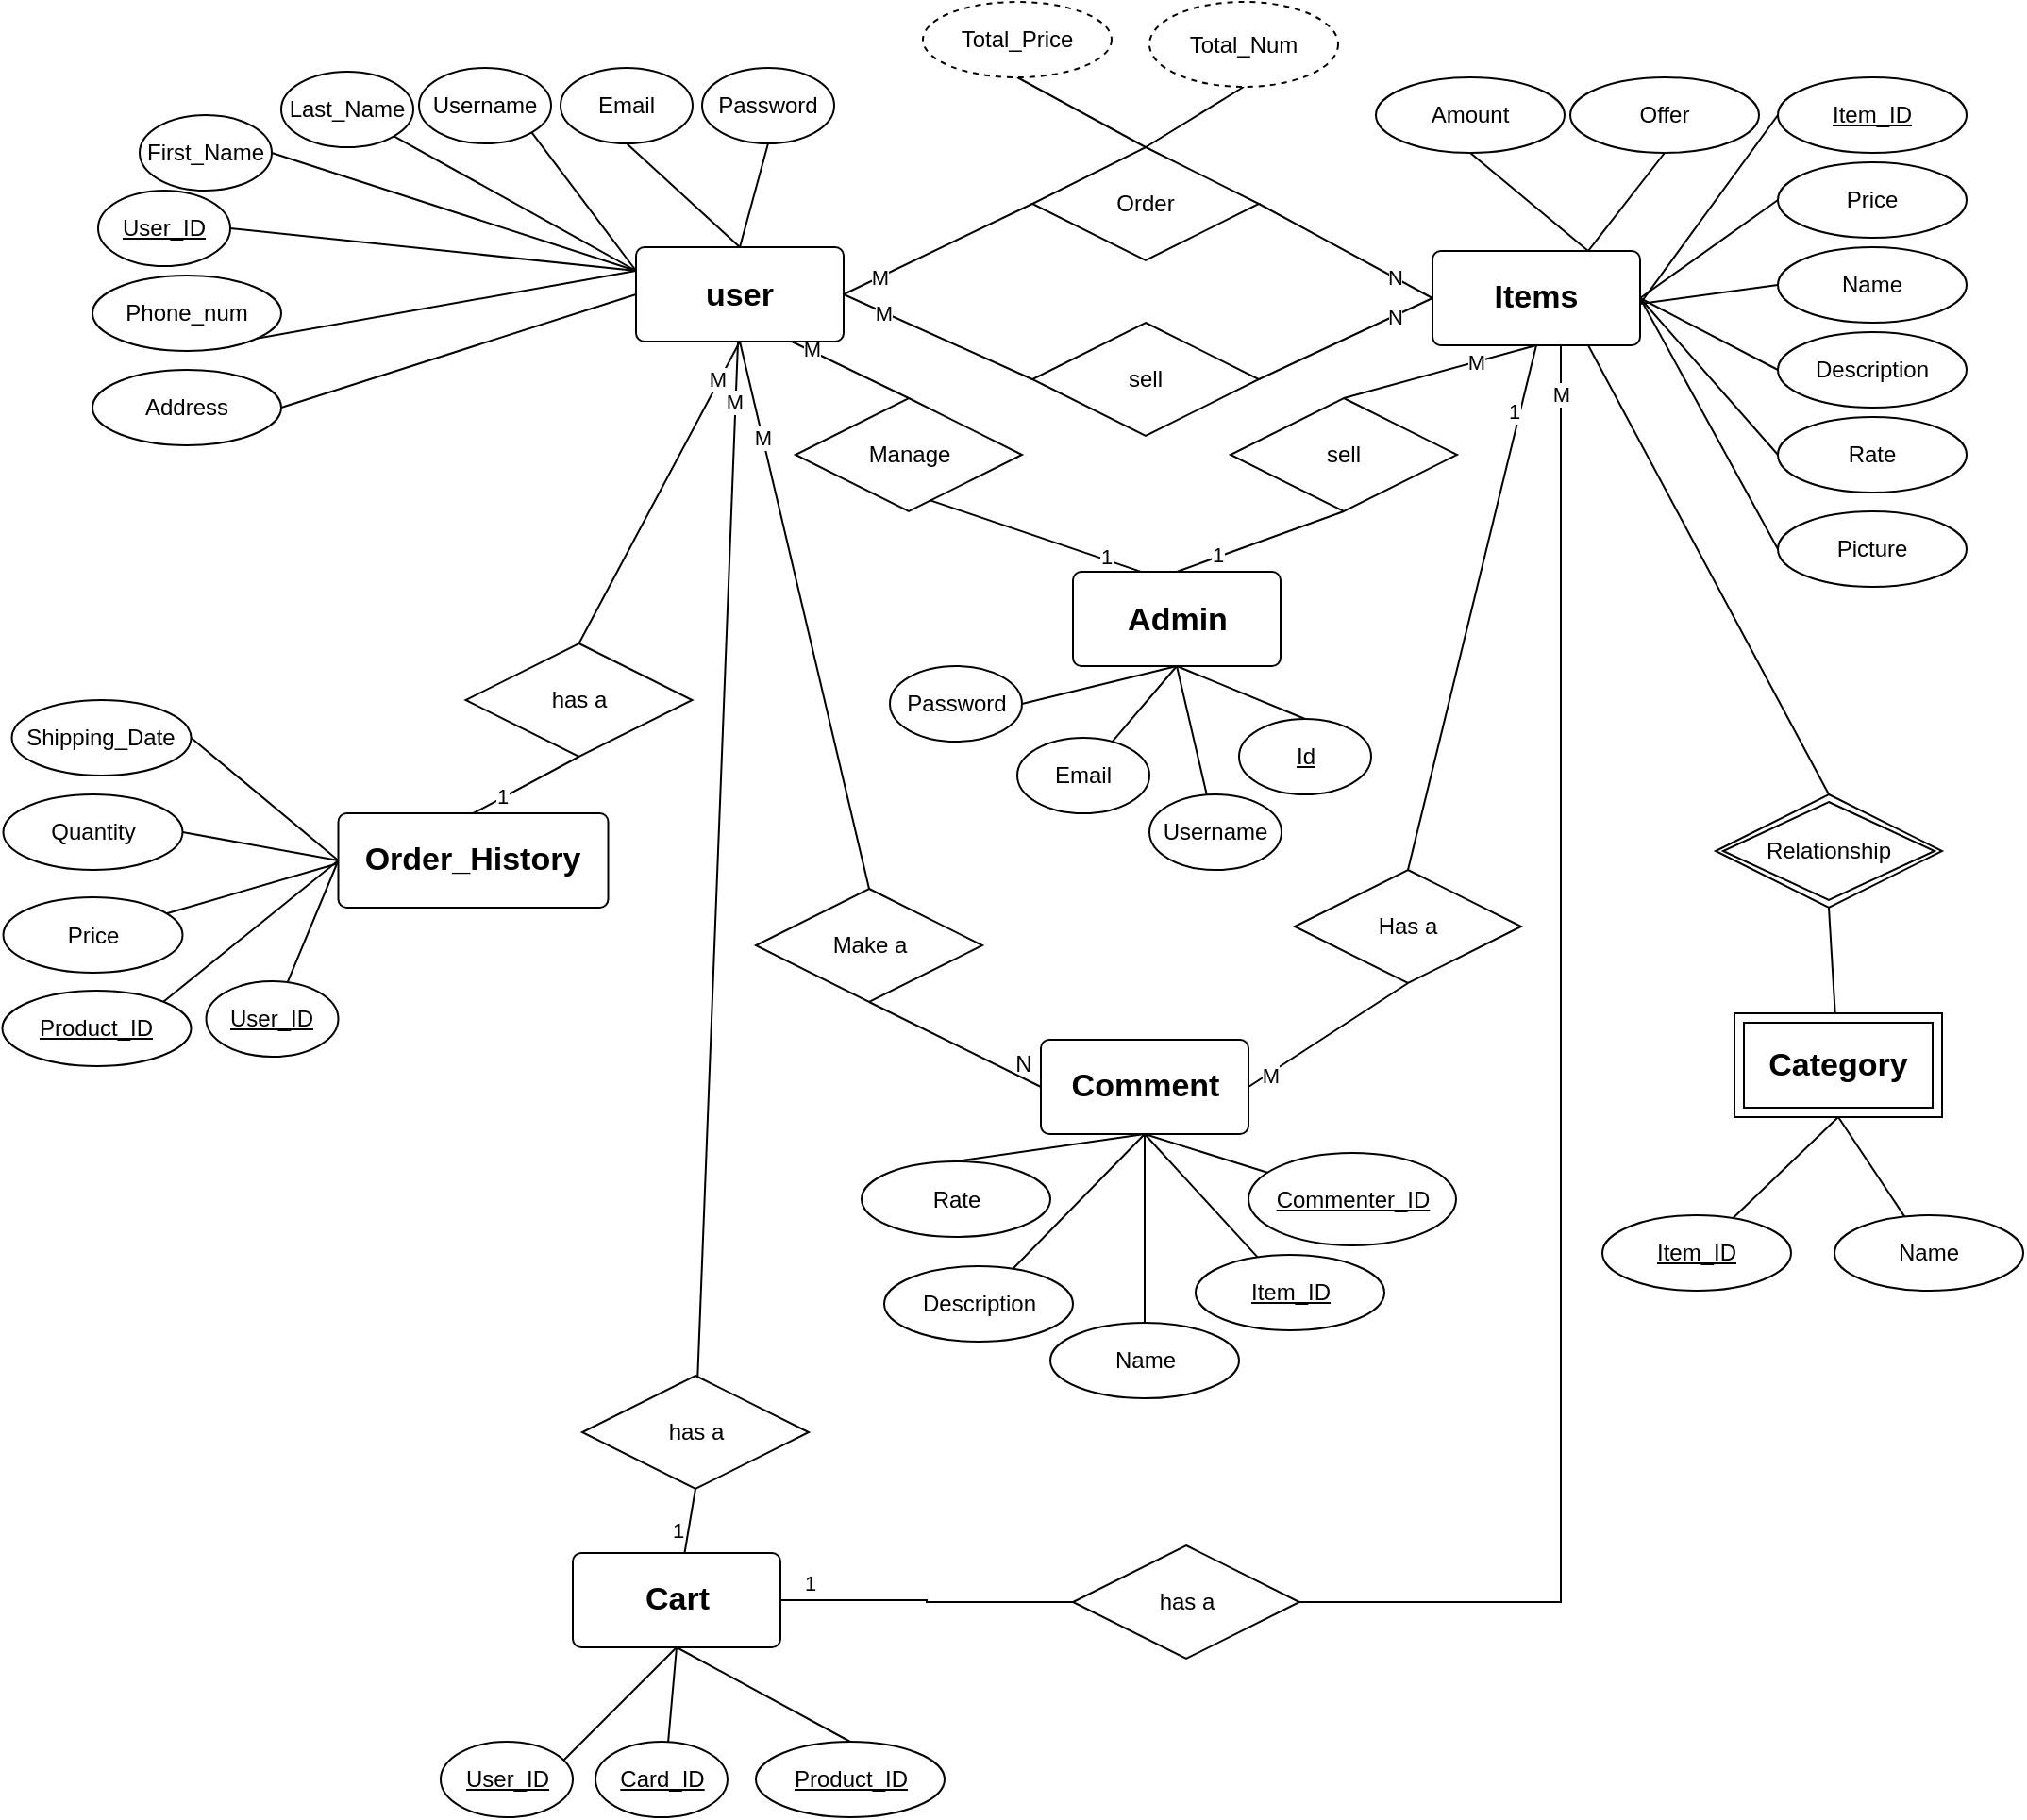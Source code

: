 <mxfile version="24.2.2" type="github">
  <diagram id="R2lEEEUBdFMjLlhIrx00" name="Page-1">
    <mxGraphModel dx="928" dy="468" grid="1" gridSize="10" guides="1" tooltips="1" connect="1" arrows="1" fold="1" page="1" pageScale="1" pageWidth="1100" pageHeight="1700" math="0" shadow="0" extFonts="Permanent Marker^https://fonts.googleapis.com/css?family=Permanent+Marker">
      <root>
        <mxCell id="0" />
        <mxCell id="1" parent="0" />
        <mxCell id="x8ZEyGMmbt7tFjFz_5fG-46" value="Rate" style="ellipse;whiteSpace=wrap;html=1;align=center;" parent="1" vertex="1">
          <mxGeometry x="955" y="250" width="100" height="40" as="geometry" />
        </mxCell>
        <mxCell id="gXt64RuRlVnK6JQTjlX0-2" style="rounded=0;orthogonalLoop=1;jettySize=auto;html=1;exitX=0;exitY=0.5;exitDx=0;exitDy=0;entryX=1;entryY=0.5;entryDx=0;entryDy=0;endArrow=none;endFill=0;" edge="1" parent="1" source="x8ZEyGMmbt7tFjFz_5fG-1" target="gXt64RuRlVnK6JQTjlX0-1">
          <mxGeometry relative="1" as="geometry" />
        </mxCell>
        <mxCell id="gXt64RuRlVnK6JQTjlX0-3" style="rounded=0;orthogonalLoop=1;jettySize=auto;html=1;endArrow=none;endFill=0;" edge="1" parent="1" source="x8ZEyGMmbt7tFjFz_5fG-1" target="haqXAU8X_8pByM_LPozM-32">
          <mxGeometry relative="1" as="geometry" />
        </mxCell>
        <mxCell id="gXt64RuRlVnK6JQTjlX0-36" value="M" style="edgeLabel;html=1;align=center;verticalAlign=middle;resizable=0;points=[];" vertex="1" connectable="0" parent="gXt64RuRlVnK6JQTjlX0-3">
          <mxGeometry x="-0.894" relative="1" as="geometry">
            <mxPoint x="-1" y="3" as="offset" />
          </mxGeometry>
        </mxCell>
        <mxCell id="gXt64RuRlVnK6JQTjlX0-25" style="rounded=0;orthogonalLoop=1;jettySize=auto;html=1;exitX=0.5;exitY=1;exitDx=0;exitDy=0;entryX=0.5;entryY=0;entryDx=0;entryDy=0;endArrow=none;endFill=0;" edge="1" parent="1" source="x8ZEyGMmbt7tFjFz_5fG-1" target="gXt64RuRlVnK6JQTjlX0-24">
          <mxGeometry relative="1" as="geometry" />
        </mxCell>
        <mxCell id="gXt64RuRlVnK6JQTjlX0-33" value="M" style="edgeLabel;html=1;align=center;verticalAlign=middle;resizable=0;points=[];" vertex="1" connectable="0" parent="gXt64RuRlVnK6JQTjlX0-25">
          <mxGeometry x="-0.646" relative="1" as="geometry">
            <mxPoint as="offset" />
          </mxGeometry>
        </mxCell>
        <mxCell id="gXt64RuRlVnK6JQTjlX0-66" style="rounded=0;orthogonalLoop=1;jettySize=auto;html=1;exitX=0.5;exitY=1;exitDx=0;exitDy=0;entryX=0.5;entryY=0;entryDx=0;entryDy=0;endArrow=none;endFill=0;" edge="1" parent="1" source="x8ZEyGMmbt7tFjFz_5fG-1" target="gXt64RuRlVnK6JQTjlX0-65">
          <mxGeometry relative="1" as="geometry" />
        </mxCell>
        <mxCell id="gXt64RuRlVnK6JQTjlX0-68" value="M" style="edgeLabel;html=1;align=center;verticalAlign=middle;resizable=0;points=[];" vertex="1" connectable="0" parent="gXt64RuRlVnK6JQTjlX0-66">
          <mxGeometry x="-0.636" y="-1" relative="1" as="geometry">
            <mxPoint x="4" y="-9" as="offset" />
          </mxGeometry>
        </mxCell>
        <mxCell id="gXt64RuRlVnK6JQTjlX0-78" style="rounded=0;orthogonalLoop=1;jettySize=auto;html=1;exitX=0.75;exitY=1;exitDx=0;exitDy=0;entryX=0.5;entryY=0;entryDx=0;entryDy=0;endArrow=none;endFill=0;" edge="1" parent="1" source="x8ZEyGMmbt7tFjFz_5fG-1" target="gXt64RuRlVnK6JQTjlX0-77">
          <mxGeometry relative="1" as="geometry" />
        </mxCell>
        <mxCell id="gXt64RuRlVnK6JQTjlX0-90" value="M" style="edgeLabel;html=1;align=center;verticalAlign=middle;resizable=0;points=[];" vertex="1" connectable="0" parent="gXt64RuRlVnK6JQTjlX0-78">
          <mxGeometry x="-0.699" y="1" relative="1" as="geometry">
            <mxPoint as="offset" />
          </mxGeometry>
        </mxCell>
        <mxCell id="x8ZEyGMmbt7tFjFz_5fG-1" value="&lt;div style=&quot;font-size: 18px;&quot;&gt;&lt;font size=&quot;1&quot;&gt;&lt;b&gt;&lt;font style=&quot;font-size: 17px;&quot;&gt;user&lt;/font&gt;&lt;/b&gt;&lt;/font&gt;&lt;/div&gt;" style="rounded=1;arcSize=9;whiteSpace=wrap;html=1;align=center;" parent="1" vertex="1">
          <mxGeometry x="350" y="160" width="110" height="50" as="geometry" />
        </mxCell>
        <mxCell id="x8ZEyGMmbt7tFjFz_5fG-2" value="&lt;div&gt;First_Name&lt;/div&gt;" style="ellipse;whiteSpace=wrap;html=1;align=center;" parent="1" vertex="1">
          <mxGeometry x="87" y="90" width="70" height="40" as="geometry" />
        </mxCell>
        <mxCell id="x8ZEyGMmbt7tFjFz_5fG-13" style="edgeStyle=none;curved=1;rounded=0;orthogonalLoop=1;jettySize=auto;html=1;exitX=1;exitY=0.5;exitDx=0;exitDy=0;entryX=0;entryY=0.25;entryDx=0;entryDy=0;fontSize=12;startSize=8;endSize=8;endArrow=none;endFill=0;" parent="1" source="x8ZEyGMmbt7tFjFz_5fG-3" target="x8ZEyGMmbt7tFjFz_5fG-1" edge="1">
          <mxGeometry relative="1" as="geometry" />
        </mxCell>
        <mxCell id="x8ZEyGMmbt7tFjFz_5fG-3" value="&lt;div&gt;&lt;u&gt;User_ID&lt;/u&gt;&lt;/div&gt;" style="ellipse;whiteSpace=wrap;html=1;align=center;" parent="1" vertex="1">
          <mxGeometry x="65" y="130" width="70" height="40" as="geometry" />
        </mxCell>
        <mxCell id="x8ZEyGMmbt7tFjFz_5fG-16" style="edgeStyle=none;curved=1;rounded=0;orthogonalLoop=1;jettySize=auto;html=1;exitX=0.5;exitY=1;exitDx=0;exitDy=0;entryX=0;entryY=0.25;entryDx=0;entryDy=0;fontSize=12;startSize=8;endSize=8;endArrow=none;endFill=0;" parent="1" source="x8ZEyGMmbt7tFjFz_5fG-4" target="x8ZEyGMmbt7tFjFz_5fG-1" edge="1">
          <mxGeometry relative="1" as="geometry" />
        </mxCell>
        <mxCell id="x8ZEyGMmbt7tFjFz_5fG-4" value="&lt;div&gt;Phone_num&lt;/div&gt;" style="ellipse;whiteSpace=wrap;html=1;align=center;" parent="1" vertex="1">
          <mxGeometry x="62" y="175" width="100" height="40" as="geometry" />
        </mxCell>
        <mxCell id="x8ZEyGMmbt7tFjFz_5fG-11" style="edgeStyle=none;curved=1;rounded=0;orthogonalLoop=1;jettySize=auto;html=1;exitX=1;exitY=1;exitDx=0;exitDy=0;entryX=0;entryY=0.25;entryDx=0;entryDy=0;fontSize=12;startSize=8;endSize=8;endArrow=none;endFill=0;" parent="1" source="x8ZEyGMmbt7tFjFz_5fG-5" target="x8ZEyGMmbt7tFjFz_5fG-1" edge="1">
          <mxGeometry relative="1" as="geometry" />
        </mxCell>
        <mxCell id="x8ZEyGMmbt7tFjFz_5fG-5" value="&lt;div&gt;Last_Name&lt;/div&gt;" style="ellipse;whiteSpace=wrap;html=1;align=center;" parent="1" vertex="1">
          <mxGeometry x="162" y="67" width="70" height="40" as="geometry" />
        </mxCell>
        <mxCell id="x8ZEyGMmbt7tFjFz_5fG-12" style="edgeStyle=none;curved=1;rounded=0;orthogonalLoop=1;jettySize=auto;html=1;exitX=1;exitY=1;exitDx=0;exitDy=0;entryX=0;entryY=0.25;entryDx=0;entryDy=0;fontSize=12;startSize=8;endSize=8;endArrow=none;endFill=0;" parent="1" source="x8ZEyGMmbt7tFjFz_5fG-6" target="x8ZEyGMmbt7tFjFz_5fG-1" edge="1">
          <mxGeometry relative="1" as="geometry" />
        </mxCell>
        <mxCell id="x8ZEyGMmbt7tFjFz_5fG-6" value="&lt;div&gt;Username&lt;/div&gt;" style="ellipse;whiteSpace=wrap;html=1;align=center;" parent="1" vertex="1">
          <mxGeometry x="235" y="65" width="70" height="40" as="geometry" />
        </mxCell>
        <mxCell id="x8ZEyGMmbt7tFjFz_5fG-15" style="edgeStyle=none;curved=1;rounded=0;orthogonalLoop=1;jettySize=auto;html=1;exitX=0.5;exitY=1;exitDx=0;exitDy=0;entryX=0.5;entryY=0;entryDx=0;entryDy=0;fontSize=12;startSize=8;endSize=8;endArrow=none;endFill=0;" parent="1" source="x8ZEyGMmbt7tFjFz_5fG-7" target="x8ZEyGMmbt7tFjFz_5fG-1" edge="1">
          <mxGeometry relative="1" as="geometry" />
        </mxCell>
        <mxCell id="x8ZEyGMmbt7tFjFz_5fG-7" value="Password" style="ellipse;whiteSpace=wrap;html=1;align=center;" parent="1" vertex="1">
          <mxGeometry x="385" y="65" width="70" height="40" as="geometry" />
        </mxCell>
        <mxCell id="x8ZEyGMmbt7tFjFz_5fG-14" style="edgeStyle=none;curved=1;rounded=0;orthogonalLoop=1;jettySize=auto;html=1;exitX=0.5;exitY=1;exitDx=0;exitDy=0;entryX=0.5;entryY=0;entryDx=0;entryDy=0;fontSize=12;startSize=8;endSize=8;endArrow=none;endFill=0;" parent="1" source="x8ZEyGMmbt7tFjFz_5fG-8" target="x8ZEyGMmbt7tFjFz_5fG-1" edge="1">
          <mxGeometry relative="1" as="geometry" />
        </mxCell>
        <mxCell id="x8ZEyGMmbt7tFjFz_5fG-8" value="&lt;div&gt;Email&lt;/div&gt;" style="ellipse;whiteSpace=wrap;html=1;align=center;" parent="1" vertex="1">
          <mxGeometry x="310" y="65" width="70" height="40" as="geometry" />
        </mxCell>
        <mxCell id="x8ZEyGMmbt7tFjFz_5fG-10" style="edgeStyle=none;curved=1;rounded=0;orthogonalLoop=1;jettySize=auto;html=1;exitX=1;exitY=0.5;exitDx=0;exitDy=0;entryX=0;entryY=0.25;entryDx=0;entryDy=0;fontSize=12;startSize=8;endSize=8;endArrow=none;endFill=0;" parent="1" source="x8ZEyGMmbt7tFjFz_5fG-2" target="x8ZEyGMmbt7tFjFz_5fG-1" edge="1">
          <mxGeometry relative="1" as="geometry" />
        </mxCell>
        <mxCell id="gXt64RuRlVnK6JQTjlX0-27" style="rounded=0;orthogonalLoop=1;jettySize=auto;html=1;exitX=0.5;exitY=1;exitDx=0;exitDy=0;entryX=0.5;entryY=0;entryDx=0;entryDy=0;endArrow=none;endFill=0;" edge="1" parent="1" source="x8ZEyGMmbt7tFjFz_5fG-19" target="gXt64RuRlVnK6JQTjlX0-23">
          <mxGeometry relative="1" as="geometry" />
        </mxCell>
        <mxCell id="gXt64RuRlVnK6JQTjlX0-32" value="1" style="edgeLabel;html=1;align=center;verticalAlign=middle;resizable=0;points=[];" vertex="1" connectable="0" parent="gXt64RuRlVnK6JQTjlX0-27">
          <mxGeometry x="-0.791" y="1" relative="1" as="geometry">
            <mxPoint x="-6" y="5" as="offset" />
          </mxGeometry>
        </mxCell>
        <mxCell id="gXt64RuRlVnK6JQTjlX0-55" style="edgeStyle=orthogonalEdgeStyle;rounded=0;orthogonalLoop=1;jettySize=auto;html=1;exitX=0.5;exitY=1;exitDx=0;exitDy=0;entryX=1;entryY=0.5;entryDx=0;entryDy=0;endArrow=none;endFill=0;" edge="1" parent="1">
          <mxGeometry relative="1" as="geometry">
            <mxPoint x="812" y="212" as="sourcePoint" />
            <mxPoint x="686.5" y="878.0" as="targetPoint" />
            <Array as="points">
              <mxPoint x="840" y="212" />
              <mxPoint x="840" y="878" />
            </Array>
          </mxGeometry>
        </mxCell>
        <mxCell id="gXt64RuRlVnK6JQTjlX0-57" value="M" style="edgeLabel;html=1;align=center;verticalAlign=middle;resizable=0;points=[];" vertex="1" connectable="0" parent="gXt64RuRlVnK6JQTjlX0-55">
          <mxGeometry x="-0.783" relative="1" as="geometry">
            <mxPoint y="-38" as="offset" />
          </mxGeometry>
        </mxCell>
        <mxCell id="gXt64RuRlVnK6JQTjlX0-99" style="rounded=0;orthogonalLoop=1;jettySize=auto;html=1;exitX=0.5;exitY=1;exitDx=0;exitDy=0;entryX=0.5;entryY=0;entryDx=0;entryDy=0;endArrow=none;endFill=0;" edge="1" parent="1" source="x8ZEyGMmbt7tFjFz_5fG-19" target="gXt64RuRlVnK6JQTjlX0-98">
          <mxGeometry relative="1" as="geometry" />
        </mxCell>
        <mxCell id="gXt64RuRlVnK6JQTjlX0-101" value="M" style="edgeLabel;html=1;align=center;verticalAlign=middle;resizable=0;points=[];" vertex="1" connectable="0" parent="gXt64RuRlVnK6JQTjlX0-99">
          <mxGeometry x="-0.662" y="-1" relative="1" as="geometry">
            <mxPoint x="-15" y="5" as="offset" />
          </mxGeometry>
        </mxCell>
        <mxCell id="gXt64RuRlVnK6JQTjlX0-104" style="rounded=0;orthogonalLoop=1;jettySize=auto;html=1;exitX=0.75;exitY=1;exitDx=0;exitDy=0;endArrow=none;endFill=0;entryX=0.5;entryY=0;entryDx=0;entryDy=0;" edge="1" parent="1" source="x8ZEyGMmbt7tFjFz_5fG-19" target="gXt64RuRlVnK6JQTjlX0-59">
          <mxGeometry relative="1" as="geometry" />
        </mxCell>
        <mxCell id="x8ZEyGMmbt7tFjFz_5fG-19" value="&lt;font style=&quot;font-size: 17px;&quot;&gt;&lt;b&gt;Items&lt;/b&gt;&lt;/font&gt;" style="rounded=1;arcSize=9;whiteSpace=wrap;html=1;align=center;" parent="1" vertex="1">
          <mxGeometry x="772" y="162" width="110" height="50" as="geometry" />
        </mxCell>
        <mxCell id="x8ZEyGMmbt7tFjFz_5fG-20" value="&lt;div&gt;&lt;font style=&quot;font-size: 17px;&quot;&gt;&lt;b&gt;Cart&lt;/b&gt;&lt;/font&gt;&lt;/div&gt;" style="rounded=1;arcSize=9;whiteSpace=wrap;html=1;align=center;" parent="1" vertex="1">
          <mxGeometry x="316.5" y="852" width="110" height="50" as="geometry" />
        </mxCell>
        <mxCell id="x8ZEyGMmbt7tFjFz_5fG-28" style="edgeStyle=none;curved=1;rounded=0;orthogonalLoop=1;jettySize=auto;html=1;exitX=0.5;exitY=1;exitDx=0;exitDy=0;entryX=0.5;entryY=1;entryDx=0;entryDy=0;fontSize=12;startSize=8;endSize=8;endArrow=none;endFill=0;" parent="1" source="x8ZEyGMmbt7tFjFz_5fG-21" target="x8ZEyGMmbt7tFjFz_5fG-20" edge="1">
          <mxGeometry relative="1" as="geometry" />
        </mxCell>
        <mxCell id="x8ZEyGMmbt7tFjFz_5fG-21" value="&lt;div&gt;&lt;u&gt;User_ID&lt;/u&gt;&lt;/div&gt;" style="ellipse;whiteSpace=wrap;html=1;align=center;" parent="1" vertex="1">
          <mxGeometry x="246.5" y="952" width="70" height="40" as="geometry" />
        </mxCell>
        <mxCell id="x8ZEyGMmbt7tFjFz_5fG-29" style="edgeStyle=none;curved=1;rounded=0;orthogonalLoop=1;jettySize=auto;html=1;exitX=0.5;exitY=1;exitDx=0;exitDy=0;entryX=0.5;entryY=1;entryDx=0;entryDy=0;fontSize=12;startSize=8;endSize=8;endArrow=none;endFill=0;" parent="1" source="x8ZEyGMmbt7tFjFz_5fG-22" target="x8ZEyGMmbt7tFjFz_5fG-20" edge="1">
          <mxGeometry relative="1" as="geometry" />
        </mxCell>
        <mxCell id="x8ZEyGMmbt7tFjFz_5fG-22" value="&lt;div&gt;&lt;u&gt;Card_ID&lt;/u&gt;&lt;/div&gt;" style="ellipse;whiteSpace=wrap;html=1;align=center;" parent="1" vertex="1">
          <mxGeometry x="328.5" y="952" width="70" height="40" as="geometry" />
        </mxCell>
        <mxCell id="x8ZEyGMmbt7tFjFz_5fG-30" style="edgeStyle=none;curved=1;rounded=0;orthogonalLoop=1;jettySize=auto;html=1;exitX=0.5;exitY=0;exitDx=0;exitDy=0;entryX=0.5;entryY=1;entryDx=0;entryDy=0;fontSize=12;startSize=8;endSize=8;endArrow=none;endFill=0;" parent="1" source="x8ZEyGMmbt7tFjFz_5fG-27" target="x8ZEyGMmbt7tFjFz_5fG-20" edge="1">
          <mxGeometry relative="1" as="geometry" />
        </mxCell>
        <mxCell id="x8ZEyGMmbt7tFjFz_5fG-27" value="&lt;div&gt;&lt;u&gt;Product_ID&lt;/u&gt;&lt;/div&gt;" style="ellipse;whiteSpace=wrap;html=1;align=center;" parent="1" vertex="1">
          <mxGeometry x="413.5" y="952" width="100" height="40" as="geometry" />
        </mxCell>
        <mxCell id="9xolPM95A9rNDPjECbFm-1" value="" style="rounded=0;orthogonalLoop=1;jettySize=auto;html=1;endArrow=none;endFill=0;exitX=0.5;exitY=1;exitDx=0;exitDy=0;" parent="1" source="x8ZEyGMmbt7tFjFz_5fG-31" target="haqXAU8X_8pByM_LPozM-2" edge="1">
          <mxGeometry relative="1" as="geometry" />
        </mxCell>
        <mxCell id="gXt64RuRlVnK6JQTjlX0-62" style="rounded=0;orthogonalLoop=1;jettySize=auto;html=1;exitX=0.5;exitY=1;exitDx=0;exitDy=0;endArrow=none;endFill=0;" edge="1" parent="1" source="x8ZEyGMmbt7tFjFz_5fG-31" target="gXt64RuRlVnK6JQTjlX0-61">
          <mxGeometry relative="1" as="geometry" />
        </mxCell>
        <mxCell id="x8ZEyGMmbt7tFjFz_5fG-31" value="&lt;font style=&quot;font-size: 17px;&quot;&gt;&lt;b&gt;Category&lt;/b&gt;&lt;/font&gt;" style="shape=ext;margin=3;double=1;whiteSpace=wrap;html=1;align=center;" parent="1" vertex="1">
          <mxGeometry x="932" y="566" width="110" height="55" as="geometry" />
        </mxCell>
        <mxCell id="x8ZEyGMmbt7tFjFz_5fG-32" value="&lt;div&gt;&lt;u&gt;Item_ID&lt;/u&gt;&lt;/div&gt;" style="ellipse;whiteSpace=wrap;html=1;align=center;" parent="1" vertex="1">
          <mxGeometry x="955" y="70" width="100" height="40" as="geometry" />
        </mxCell>
        <mxCell id="x8ZEyGMmbt7tFjFz_5fG-33" value="&lt;div&gt;Price&lt;/div&gt;" style="ellipse;whiteSpace=wrap;html=1;align=center;" parent="1" vertex="1">
          <mxGeometry x="955" y="115" width="100" height="40" as="geometry" />
        </mxCell>
        <mxCell id="x8ZEyGMmbt7tFjFz_5fG-40" style="rounded=0;orthogonalLoop=1;jettySize=auto;html=1;exitX=0.5;exitY=1;exitDx=0;exitDy=0;entryX=0.75;entryY=0;entryDx=0;entryDy=0;endArrow=none;endFill=0;" parent="1" source="x8ZEyGMmbt7tFjFz_5fG-36" target="x8ZEyGMmbt7tFjFz_5fG-19" edge="1">
          <mxGeometry relative="1" as="geometry" />
        </mxCell>
        <mxCell id="x8ZEyGMmbt7tFjFz_5fG-36" value="&lt;div&gt;Amount&lt;/div&gt;" style="ellipse;whiteSpace=wrap;html=1;align=center;" parent="1" vertex="1">
          <mxGeometry x="742" y="70" width="100" height="40" as="geometry" />
        </mxCell>
        <mxCell id="x8ZEyGMmbt7tFjFz_5fG-38" style="rounded=0;orthogonalLoop=1;jettySize=auto;html=1;exitX=0.5;exitY=1;exitDx=0;exitDy=0;entryX=0.75;entryY=0;entryDx=0;entryDy=0;endArrow=none;endFill=0;" parent="1" source="x8ZEyGMmbt7tFjFz_5fG-37" target="x8ZEyGMmbt7tFjFz_5fG-19" edge="1">
          <mxGeometry relative="1" as="geometry" />
        </mxCell>
        <mxCell id="x8ZEyGMmbt7tFjFz_5fG-37" value="Offer" style="ellipse;whiteSpace=wrap;html=1;align=center;" parent="1" vertex="1">
          <mxGeometry x="845" y="70" width="100" height="40" as="geometry" />
        </mxCell>
        <mxCell id="x8ZEyGMmbt7tFjFz_5fG-41" style="rounded=0;orthogonalLoop=1;jettySize=auto;html=1;exitX=0;exitY=0.5;exitDx=0;exitDy=0;entryX=1;entryY=0.5;entryDx=0;entryDy=0;endArrow=none;endFill=0;" parent="1" source="x8ZEyGMmbt7tFjFz_5fG-47" target="x8ZEyGMmbt7tFjFz_5fG-19" edge="1">
          <mxGeometry relative="1" as="geometry">
            <mxPoint x="990.355" y="244.142" as="sourcePoint" />
            <mxPoint x="1045" y="262.5" as="targetPoint" />
          </mxGeometry>
        </mxCell>
        <mxCell id="x8ZEyGMmbt7tFjFz_5fG-42" style="rounded=0;orthogonalLoop=1;jettySize=auto;html=1;endArrow=none;endFill=0;exitX=0;exitY=0.5;exitDx=0;exitDy=0;" parent="1" source="x8ZEyGMmbt7tFjFz_5fG-32" edge="1">
          <mxGeometry relative="1" as="geometry">
            <mxPoint x="913.5" y="290" as="sourcePoint" />
            <mxPoint x="882" y="190" as="targetPoint" />
          </mxGeometry>
        </mxCell>
        <mxCell id="x8ZEyGMmbt7tFjFz_5fG-43" value="Name" style="ellipse;whiteSpace=wrap;html=1;align=center;" parent="1" vertex="1">
          <mxGeometry x="955" y="160" width="100" height="40" as="geometry" />
        </mxCell>
        <mxCell id="x8ZEyGMmbt7tFjFz_5fG-45" style="rounded=0;orthogonalLoop=1;jettySize=auto;html=1;exitX=0;exitY=0.5;exitDx=0;exitDy=0;endArrow=none;endFill=0;" parent="1" source="x8ZEyGMmbt7tFjFz_5fG-43" edge="1">
          <mxGeometry relative="1" as="geometry">
            <mxPoint x="1015" y="340" as="sourcePoint" />
            <mxPoint x="882" y="190" as="targetPoint" />
          </mxGeometry>
        </mxCell>
        <mxCell id="x8ZEyGMmbt7tFjFz_5fG-47" value="&lt;div&gt;Description&lt;/div&gt;" style="ellipse;whiteSpace=wrap;html=1;align=center;" parent="1" vertex="1">
          <mxGeometry x="955" y="205" width="100" height="40" as="geometry" />
        </mxCell>
        <mxCell id="x8ZEyGMmbt7tFjFz_5fG-50" style="rounded=0;orthogonalLoop=1;jettySize=auto;html=1;entryX=1;entryY=0.5;entryDx=0;entryDy=0;endArrow=none;endFill=0;exitX=0;exitY=0.5;exitDx=0;exitDy=0;" parent="1" source="x8ZEyGMmbt7tFjFz_5fG-33" target="x8ZEyGMmbt7tFjFz_5fG-19" edge="1">
          <mxGeometry relative="1" as="geometry">
            <mxPoint x="1055" y="392.5" as="sourcePoint" />
            <mxPoint x="1072.5" y="300" as="targetPoint" />
          </mxGeometry>
        </mxCell>
        <mxCell id="x8ZEyGMmbt7tFjFz_5fG-51" style="rounded=0;orthogonalLoop=1;jettySize=auto;html=1;exitX=0;exitY=0.5;exitDx=0;exitDy=0;entryX=1;entryY=0.5;entryDx=0;entryDy=0;endArrow=none;endFill=0;" parent="1" source="x8ZEyGMmbt7tFjFz_5fG-46" target="x8ZEyGMmbt7tFjFz_5fG-19" edge="1">
          <mxGeometry relative="1" as="geometry">
            <mxPoint x="1015" y="353" as="sourcePoint" />
            <mxPoint x="1045" y="300" as="targetPoint" />
          </mxGeometry>
        </mxCell>
        <mxCell id="haqXAU8X_8pByM_LPozM-2" value="Name" style="ellipse;whiteSpace=wrap;html=1;align=center;" parent="1" vertex="1">
          <mxGeometry x="985" y="673" width="100" height="40" as="geometry" />
        </mxCell>
        <mxCell id="haqXAU8X_8pByM_LPozM-5" style="rounded=0;orthogonalLoop=1;jettySize=auto;html=1;endArrow=none;endFill=0;entryX=0;entryY=0.5;entryDx=0;entryDy=0;exitX=1;exitY=0.5;exitDx=0;exitDy=0;" parent="1" source="haqXAU8X_8pByM_LPozM-15" target="x8ZEyGMmbt7tFjFz_5fG-19" edge="1">
          <mxGeometry relative="1" as="geometry">
            <mxPoint x="657" y="139" as="sourcePoint" />
          </mxGeometry>
        </mxCell>
        <mxCell id="haqXAU8X_8pByM_LPozM-20" value="N" style="edgeLabel;html=1;align=center;verticalAlign=middle;resizable=0;points=[];" parent="haqXAU8X_8pByM_LPozM-5" vertex="1" connectable="0">
          <mxGeometry x="0.698" y="2" relative="1" as="geometry">
            <mxPoint x="-7" y="-2" as="offset" />
          </mxGeometry>
        </mxCell>
        <mxCell id="haqXAU8X_8pByM_LPozM-6" style="rounded=0;orthogonalLoop=1;jettySize=auto;html=1;entryX=1;entryY=0.5;entryDx=0;entryDy=0;endArrow=none;endFill=0;exitX=0;exitY=0.5;exitDx=0;exitDy=0;" parent="1" source="haqXAU8X_8pByM_LPozM-15" target="x8ZEyGMmbt7tFjFz_5fG-1" edge="1">
          <mxGeometry relative="1" as="geometry">
            <mxPoint x="472" y="165" as="sourcePoint" />
          </mxGeometry>
        </mxCell>
        <mxCell id="haqXAU8X_8pByM_LPozM-22" value="M" style="edgeLabel;html=1;align=center;verticalAlign=middle;resizable=0;points=[];" parent="haqXAU8X_8pByM_LPozM-6" vertex="1" connectable="0">
          <mxGeometry x="0.622" relative="1" as="geometry">
            <mxPoint as="offset" />
          </mxGeometry>
        </mxCell>
        <mxCell id="haqXAU8X_8pByM_LPozM-12" style="edgeStyle=none;rounded=0;orthogonalLoop=1;jettySize=auto;html=1;entryX=0;entryY=0.5;entryDx=0;entryDy=0;endArrow=none;endFill=0;exitX=1;exitY=0.5;exitDx=0;exitDy=0;" parent="1" source="haqXAU8X_8pByM_LPozM-17" target="x8ZEyGMmbt7tFjFz_5fG-19" edge="1">
          <mxGeometry relative="1" as="geometry">
            <mxPoint x="657" y="234" as="sourcePoint" />
          </mxGeometry>
        </mxCell>
        <mxCell id="haqXAU8X_8pByM_LPozM-23" value="N" style="edgeLabel;html=1;align=center;verticalAlign=middle;resizable=0;points=[];" parent="haqXAU8X_8pByM_LPozM-12" vertex="1" connectable="0">
          <mxGeometry x="0.558" relative="1" as="geometry">
            <mxPoint as="offset" />
          </mxGeometry>
        </mxCell>
        <mxCell id="haqXAU8X_8pByM_LPozM-13" style="edgeStyle=none;rounded=0;orthogonalLoop=1;jettySize=auto;html=1;entryX=1;entryY=0.5;entryDx=0;entryDy=0;endArrow=none;endFill=0;exitX=0;exitY=0.5;exitDx=0;exitDy=0;" parent="1" source="haqXAU8X_8pByM_LPozM-17" target="x8ZEyGMmbt7tFjFz_5fG-1" edge="1">
          <mxGeometry relative="1" as="geometry">
            <mxPoint x="577" y="234" as="sourcePoint" />
          </mxGeometry>
        </mxCell>
        <mxCell id="haqXAU8X_8pByM_LPozM-24" value="M" style="edgeLabel;html=1;align=center;verticalAlign=middle;resizable=0;points=[];" parent="haqXAU8X_8pByM_LPozM-13" vertex="1" connectable="0">
          <mxGeometry x="0.61" y="-3" relative="1" as="geometry">
            <mxPoint y="4" as="offset" />
          </mxGeometry>
        </mxCell>
        <mxCell id="haqXAU8X_8pByM_LPozM-11" style="edgeStyle=none;rounded=0;orthogonalLoop=1;jettySize=auto;html=1;exitX=0;exitY=0.5;exitDx=0;exitDy=0;entryX=1;entryY=0.5;entryDx=0;entryDy=0;endArrow=none;endFill=0;" parent="1" source="haqXAU8X_8pByM_LPozM-10" target="x8ZEyGMmbt7tFjFz_5fG-19" edge="1">
          <mxGeometry relative="1" as="geometry" />
        </mxCell>
        <mxCell id="haqXAU8X_8pByM_LPozM-10" value="Picture" style="ellipse;whiteSpace=wrap;html=1;align=center;" parent="1" vertex="1">
          <mxGeometry x="955" y="300" width="100" height="40" as="geometry" />
        </mxCell>
        <mxCell id="haqXAU8X_8pByM_LPozM-15" value="Order" style="shape=rhombus;perimeter=rhombusPerimeter;whiteSpace=wrap;html=1;align=center;" parent="1" vertex="1">
          <mxGeometry x="560" y="107" width="120" height="60" as="geometry" />
        </mxCell>
        <mxCell id="haqXAU8X_8pByM_LPozM-17" value="sell" style="shape=rhombus;perimeter=rhombusPerimeter;whiteSpace=wrap;html=1;align=center;" parent="1" vertex="1">
          <mxGeometry x="560" y="200" width="120" height="60" as="geometry" />
        </mxCell>
        <mxCell id="haqXAU8X_8pByM_LPozM-28" style="edgeStyle=none;rounded=0;orthogonalLoop=1;jettySize=auto;html=1;exitX=0.5;exitY=1;exitDx=0;exitDy=0;entryX=0.5;entryY=0;entryDx=0;entryDy=0;endArrow=none;endFill=0;" parent="1" source="haqXAU8X_8pByM_LPozM-26" target="haqXAU8X_8pByM_LPozM-15" edge="1">
          <mxGeometry relative="1" as="geometry" />
        </mxCell>
        <mxCell id="haqXAU8X_8pByM_LPozM-26" value="Total_Num" style="ellipse;whiteSpace=wrap;html=1;align=center;dashed=1;" parent="1" vertex="1">
          <mxGeometry x="622" y="30" width="100" height="45" as="geometry" />
        </mxCell>
        <mxCell id="haqXAU8X_8pByM_LPozM-29" style="edgeStyle=none;rounded=0;orthogonalLoop=1;jettySize=auto;html=1;exitX=0.5;exitY=1;exitDx=0;exitDy=0;entryX=0.5;entryY=0;entryDx=0;entryDy=0;endArrow=none;endFill=0;" parent="1" source="haqXAU8X_8pByM_LPozM-27" target="haqXAU8X_8pByM_LPozM-15" edge="1">
          <mxGeometry relative="1" as="geometry" />
        </mxCell>
        <mxCell id="haqXAU8X_8pByM_LPozM-27" value="Total_Price" style="ellipse;whiteSpace=wrap;html=1;align=center;dashed=1;" parent="1" vertex="1">
          <mxGeometry x="502" y="30" width="100" height="40" as="geometry" />
        </mxCell>
        <mxCell id="gXt64RuRlVnK6JQTjlX0-4" style="rounded=0;orthogonalLoop=1;jettySize=auto;html=1;exitX=0.5;exitY=1;exitDx=0;exitDy=0;endArrow=none;endFill=0;" edge="1" parent="1" source="haqXAU8X_8pByM_LPozM-32" target="x8ZEyGMmbt7tFjFz_5fG-20">
          <mxGeometry relative="1" as="geometry" />
        </mxCell>
        <mxCell id="gXt64RuRlVnK6JQTjlX0-37" value="1" style="edgeLabel;html=1;align=center;verticalAlign=middle;resizable=0;points=[];" vertex="1" connectable="0" parent="gXt64RuRlVnK6JQTjlX0-4">
          <mxGeometry x="0.426" relative="1" as="geometry">
            <mxPoint x="-6" y="-2" as="offset" />
          </mxGeometry>
        </mxCell>
        <mxCell id="haqXAU8X_8pByM_LPozM-32" value="has a" style="shape=rhombus;perimeter=rhombusPerimeter;whiteSpace=wrap;html=1;align=center;" parent="1" vertex="1">
          <mxGeometry x="321.5" y="758" width="120" height="60" as="geometry" />
        </mxCell>
        <mxCell id="gXt64RuRlVnK6JQTjlX0-56" style="edgeStyle=orthogonalEdgeStyle;rounded=0;orthogonalLoop=1;jettySize=auto;html=1;exitX=0;exitY=0.5;exitDx=0;exitDy=0;entryX=1;entryY=0.5;entryDx=0;entryDy=0;endArrow=none;endFill=0;" edge="1" parent="1" source="haqXAU8X_8pByM_LPozM-33" target="x8ZEyGMmbt7tFjFz_5fG-20">
          <mxGeometry relative="1" as="geometry" />
        </mxCell>
        <mxCell id="gXt64RuRlVnK6JQTjlX0-58" value="1" style="edgeLabel;html=1;align=center;verticalAlign=middle;resizable=0;points=[];" vertex="1" connectable="0" parent="gXt64RuRlVnK6JQTjlX0-56">
          <mxGeometry x="0.755" relative="1" as="geometry">
            <mxPoint x="-4" y="-9" as="offset" />
          </mxGeometry>
        </mxCell>
        <mxCell id="haqXAU8X_8pByM_LPozM-33" value="has a" style="shape=rhombus;perimeter=rhombusPerimeter;whiteSpace=wrap;html=1;align=center;" parent="1" vertex="1">
          <mxGeometry x="581.5" y="848" width="120" height="60" as="geometry" />
        </mxCell>
        <mxCell id="gXt64RuRlVnK6JQTjlX0-1" value="Address" style="ellipse;whiteSpace=wrap;html=1;align=center;" vertex="1" parent="1">
          <mxGeometry x="62" y="225" width="100" height="40" as="geometry" />
        </mxCell>
        <mxCell id="gXt64RuRlVnK6JQTjlX0-9" style="rounded=0;orthogonalLoop=1;jettySize=auto;html=1;exitX=0;exitY=0.5;exitDx=0;exitDy=0;entryX=1;entryY=0;entryDx=0;entryDy=0;endArrow=none;endFill=0;" edge="1" parent="1" source="gXt64RuRlVnK6JQTjlX0-5" target="gXt64RuRlVnK6JQTjlX0-8">
          <mxGeometry relative="1" as="geometry" />
        </mxCell>
        <mxCell id="gXt64RuRlVnK6JQTjlX0-13" style="rounded=0;orthogonalLoop=1;jettySize=auto;html=1;exitX=0;exitY=0.5;exitDx=0;exitDy=0;endArrow=none;endFill=0;" edge="1" parent="1" source="gXt64RuRlVnK6JQTjlX0-5" target="gXt64RuRlVnK6JQTjlX0-12">
          <mxGeometry relative="1" as="geometry" />
        </mxCell>
        <mxCell id="gXt64RuRlVnK6JQTjlX0-17" style="rounded=0;orthogonalLoop=1;jettySize=auto;html=1;endArrow=none;endFill=0;exitX=0.003;exitY=0.527;exitDx=0;exitDy=0;exitPerimeter=0;" edge="1" parent="1" source="gXt64RuRlVnK6JQTjlX0-5" target="gXt64RuRlVnK6JQTjlX0-16">
          <mxGeometry relative="1" as="geometry">
            <mxPoint x="194.75" y="480" as="sourcePoint" />
          </mxGeometry>
        </mxCell>
        <mxCell id="gXt64RuRlVnK6JQTjlX0-39" style="rounded=0;orthogonalLoop=1;jettySize=auto;html=1;entryX=1;entryY=0.5;entryDx=0;entryDy=0;endArrow=none;endFill=0;exitX=0;exitY=0.5;exitDx=0;exitDy=0;" edge="1" parent="1" source="gXt64RuRlVnK6JQTjlX0-5" target="gXt64RuRlVnK6JQTjlX0-38">
          <mxGeometry relative="1" as="geometry">
            <mxPoint x="184.75" y="490" as="sourcePoint" />
          </mxGeometry>
        </mxCell>
        <mxCell id="gXt64RuRlVnK6JQTjlX0-5" value="&lt;div&gt;&lt;font style=&quot;font-size: 17px;&quot;&gt;&lt;b&gt;Order_History&lt;br&gt;&lt;/b&gt;&lt;/font&gt;&lt;/div&gt;" style="rounded=1;arcSize=9;whiteSpace=wrap;html=1;align=center;" vertex="1" parent="1">
          <mxGeometry x="192.25" y="460" width="143" height="50" as="geometry" />
        </mxCell>
        <mxCell id="gXt64RuRlVnK6JQTjlX0-8" value="&lt;div&gt;&lt;u&gt;Product_ID&lt;/u&gt;&lt;/div&gt;" style="ellipse;whiteSpace=wrap;html=1;align=center;" vertex="1" parent="1">
          <mxGeometry x="14.25" y="554" width="100" height="40" as="geometry" />
        </mxCell>
        <mxCell id="gXt64RuRlVnK6JQTjlX0-12" value="&lt;div&gt;&lt;u&gt;User_ID&lt;/u&gt;&lt;/div&gt;" style="ellipse;whiteSpace=wrap;html=1;align=center;" vertex="1" parent="1">
          <mxGeometry x="122.25" y="549" width="70" height="40" as="geometry" />
        </mxCell>
        <mxCell id="gXt64RuRlVnK6JQTjlX0-18" style="rounded=0;orthogonalLoop=1;jettySize=auto;html=1;exitX=1;exitY=0.5;exitDx=0;exitDy=0;entryX=0;entryY=0.5;entryDx=0;entryDy=0;endArrow=none;endFill=0;" edge="1" parent="1" source="gXt64RuRlVnK6JQTjlX0-15" target="gXt64RuRlVnK6JQTjlX0-5">
          <mxGeometry relative="1" as="geometry" />
        </mxCell>
        <mxCell id="gXt64RuRlVnK6JQTjlX0-15" value="Shipping_Date" style="ellipse;whiteSpace=wrap;html=1;align=center;" vertex="1" parent="1">
          <mxGeometry x="19.25" y="400" width="95" height="40" as="geometry" />
        </mxCell>
        <mxCell id="gXt64RuRlVnK6JQTjlX0-16" value="Price" style="ellipse;whiteSpace=wrap;html=1;align=center;" vertex="1" parent="1">
          <mxGeometry x="14.75" y="504.5" width="95" height="40" as="geometry" />
        </mxCell>
        <mxCell id="gXt64RuRlVnK6JQTjlX0-20" value="&lt;div&gt;&lt;font style=&quot;font-size: 17px;&quot;&gt;&lt;b&gt;Comment&lt;/b&gt;&lt;/font&gt;&lt;/div&gt;" style="rounded=1;arcSize=9;whiteSpace=wrap;html=1;align=center;" vertex="1" parent="1">
          <mxGeometry x="564.5" y="580" width="110" height="50" as="geometry" />
        </mxCell>
        <mxCell id="gXt64RuRlVnK6JQTjlX0-28" style="rounded=0;orthogonalLoop=1;jettySize=auto;html=1;exitX=0.5;exitY=1;exitDx=0;exitDy=0;entryX=1;entryY=0.5;entryDx=0;entryDy=0;endArrow=none;endFill=0;" edge="1" parent="1" source="gXt64RuRlVnK6JQTjlX0-23" target="gXt64RuRlVnK6JQTjlX0-20">
          <mxGeometry relative="1" as="geometry" />
        </mxCell>
        <mxCell id="gXt64RuRlVnK6JQTjlX0-31" value="M" style="edgeLabel;html=1;align=center;verticalAlign=middle;resizable=0;points=[];" vertex="1" connectable="0" parent="gXt64RuRlVnK6JQTjlX0-28">
          <mxGeometry x="0.852" relative="1" as="geometry">
            <mxPoint x="5" y="-2" as="offset" />
          </mxGeometry>
        </mxCell>
        <mxCell id="gXt64RuRlVnK6JQTjlX0-23" value="Has a" style="shape=rhombus;perimeter=rhombusPerimeter;whiteSpace=wrap;html=1;align=center;" vertex="1" parent="1">
          <mxGeometry x="699" y="490" width="120" height="60" as="geometry" />
        </mxCell>
        <mxCell id="gXt64RuRlVnK6JQTjlX0-26" style="rounded=0;orthogonalLoop=1;jettySize=auto;html=1;exitX=0.5;exitY=1;exitDx=0;exitDy=0;entryX=0;entryY=0.5;entryDx=0;entryDy=0;endArrow=none;endFill=0;" edge="1" parent="1" source="gXt64RuRlVnK6JQTjlX0-24" target="gXt64RuRlVnK6JQTjlX0-20">
          <mxGeometry relative="1" as="geometry" />
        </mxCell>
        <mxCell id="gXt64RuRlVnK6JQTjlX0-24" value="Make a" style="shape=rhombus;perimeter=rhombusPerimeter;whiteSpace=wrap;html=1;align=center;" vertex="1" parent="1">
          <mxGeometry x="413.5" y="500" width="120" height="60" as="geometry" />
        </mxCell>
        <mxCell id="gXt64RuRlVnK6JQTjlX0-34" value="N" style="text;html=1;align=center;verticalAlign=middle;resizable=0;points=[];autosize=1;strokeColor=none;fillColor=none;" vertex="1" parent="1">
          <mxGeometry x="539.5" y="578" width="30" height="30" as="geometry" />
        </mxCell>
        <mxCell id="gXt64RuRlVnK6JQTjlX0-38" value="Quantity" style="ellipse;whiteSpace=wrap;html=1;align=center;" vertex="1" parent="1">
          <mxGeometry x="14.75" y="450" width="95" height="40" as="geometry" />
        </mxCell>
        <mxCell id="gXt64RuRlVnK6JQTjlX0-50" style="rounded=0;orthogonalLoop=1;jettySize=auto;html=1;exitX=0.5;exitY=0;exitDx=0;exitDy=0;entryX=0.5;entryY=1;entryDx=0;entryDy=0;endArrow=none;endFill=0;" edge="1" parent="1" source="gXt64RuRlVnK6JQTjlX0-40" target="gXt64RuRlVnK6JQTjlX0-20">
          <mxGeometry relative="1" as="geometry" />
        </mxCell>
        <mxCell id="gXt64RuRlVnK6JQTjlX0-40" value="Rate" style="ellipse;whiteSpace=wrap;html=1;align=center;" vertex="1" parent="1">
          <mxGeometry x="469.5" y="644.5" width="100" height="40" as="geometry" />
        </mxCell>
        <mxCell id="gXt64RuRlVnK6JQTjlX0-53" style="rounded=0;orthogonalLoop=1;jettySize=auto;html=1;exitX=0.5;exitY=0;exitDx=0;exitDy=0;entryX=0.5;entryY=1;entryDx=0;entryDy=0;endArrow=none;endFill=0;" edge="1" parent="1" source="gXt64RuRlVnK6JQTjlX0-41" target="gXt64RuRlVnK6JQTjlX0-20">
          <mxGeometry relative="1" as="geometry" />
        </mxCell>
        <mxCell id="gXt64RuRlVnK6JQTjlX0-41" value="Name" style="ellipse;whiteSpace=wrap;html=1;align=center;" vertex="1" parent="1">
          <mxGeometry x="569.5" y="730" width="100" height="40" as="geometry" />
        </mxCell>
        <mxCell id="gXt64RuRlVnK6JQTjlX0-54" style="rounded=0;orthogonalLoop=1;jettySize=auto;html=1;entryX=0.5;entryY=1;entryDx=0;entryDy=0;endArrow=none;endFill=0;" edge="1" parent="1" source="gXt64RuRlVnK6JQTjlX0-43" target="gXt64RuRlVnK6JQTjlX0-20">
          <mxGeometry relative="1" as="geometry" />
        </mxCell>
        <mxCell id="gXt64RuRlVnK6JQTjlX0-43" value="&lt;div&gt;&lt;u&gt;Commenter_ID&lt;/u&gt;&lt;/div&gt;" style="ellipse;whiteSpace=wrap;html=1;align=center;" vertex="1" parent="1">
          <mxGeometry x="674.5" y="640" width="110" height="49" as="geometry" />
        </mxCell>
        <mxCell id="gXt64RuRlVnK6JQTjlX0-52" style="rounded=0;orthogonalLoop=1;jettySize=auto;html=1;entryX=0.5;entryY=1;entryDx=0;entryDy=0;endArrow=none;endFill=0;" edge="1" parent="1" source="gXt64RuRlVnK6JQTjlX0-47" target="gXt64RuRlVnK6JQTjlX0-20">
          <mxGeometry relative="1" as="geometry" />
        </mxCell>
        <mxCell id="gXt64RuRlVnK6JQTjlX0-47" value="&lt;div&gt;&lt;u&gt;Item_ID&lt;/u&gt;&lt;/div&gt;" style="ellipse;whiteSpace=wrap;html=1;align=center;" vertex="1" parent="1">
          <mxGeometry x="646.5" y="694" width="100" height="40" as="geometry" />
        </mxCell>
        <mxCell id="gXt64RuRlVnK6JQTjlX0-51" style="rounded=0;orthogonalLoop=1;jettySize=auto;html=1;entryX=0.5;entryY=1;entryDx=0;entryDy=0;endArrow=none;endFill=0;" edge="1" parent="1" source="gXt64RuRlVnK6JQTjlX0-49" target="gXt64RuRlVnK6JQTjlX0-20">
          <mxGeometry relative="1" as="geometry" />
        </mxCell>
        <mxCell id="gXt64RuRlVnK6JQTjlX0-49" value="&lt;div&gt;Description&lt;/div&gt;" style="ellipse;whiteSpace=wrap;html=1;align=center;" vertex="1" parent="1">
          <mxGeometry x="481.5" y="700" width="100" height="40" as="geometry" />
        </mxCell>
        <mxCell id="gXt64RuRlVnK6JQTjlX0-105" style="rounded=0;orthogonalLoop=1;jettySize=auto;html=1;exitX=0.5;exitY=1;exitDx=0;exitDy=0;endArrow=none;endFill=0;" edge="1" parent="1" source="gXt64RuRlVnK6JQTjlX0-59" target="x8ZEyGMmbt7tFjFz_5fG-31">
          <mxGeometry relative="1" as="geometry" />
        </mxCell>
        <mxCell id="gXt64RuRlVnK6JQTjlX0-59" value="Relationship" style="shape=rhombus;double=1;perimeter=rhombusPerimeter;whiteSpace=wrap;html=1;align=center;" vertex="1" parent="1">
          <mxGeometry x="922" y="450" width="120" height="60" as="geometry" />
        </mxCell>
        <mxCell id="gXt64RuRlVnK6JQTjlX0-61" value="&lt;div&gt;&lt;u&gt;Item_ID&lt;/u&gt;&lt;/div&gt;" style="ellipse;whiteSpace=wrap;html=1;align=center;" vertex="1" parent="1">
          <mxGeometry x="862" y="673" width="100" height="40" as="geometry" />
        </mxCell>
        <mxCell id="gXt64RuRlVnK6JQTjlX0-67" style="rounded=0;orthogonalLoop=1;jettySize=auto;html=1;exitX=0.5;exitY=1;exitDx=0;exitDy=0;entryX=0.5;entryY=0;entryDx=0;entryDy=0;endArrow=none;endFill=0;" edge="1" parent="1" source="gXt64RuRlVnK6JQTjlX0-65" target="gXt64RuRlVnK6JQTjlX0-5">
          <mxGeometry relative="1" as="geometry" />
        </mxCell>
        <mxCell id="gXt64RuRlVnK6JQTjlX0-69" value="1" style="edgeLabel;html=1;align=center;verticalAlign=middle;resizable=0;points=[];" vertex="1" connectable="0" parent="gXt64RuRlVnK6JQTjlX0-67">
          <mxGeometry x="0.465" y="-1" relative="1" as="geometry">
            <mxPoint as="offset" />
          </mxGeometry>
        </mxCell>
        <mxCell id="gXt64RuRlVnK6JQTjlX0-65" value="has a" style="shape=rhombus;perimeter=rhombusPerimeter;whiteSpace=wrap;html=1;align=center;" vertex="1" parent="1">
          <mxGeometry x="259.75" y="370" width="120" height="60" as="geometry" />
        </mxCell>
        <mxCell id="gXt64RuRlVnK6JQTjlX0-79" style="rounded=0;orthogonalLoop=1;jettySize=auto;html=1;exitX=0;exitY=0.5;exitDx=0;exitDy=0;endArrow=none;endFill=0;entryX=1;entryY=0.5;entryDx=0;entryDy=0;" edge="1" parent="1" source="gXt64RuRlVnK6JQTjlX0-77" target="gXt64RuRlVnK6JQTjlX0-80">
          <mxGeometry relative="1" as="geometry">
            <mxPoint x="860" y="249" as="targetPoint" />
          </mxGeometry>
        </mxCell>
        <mxCell id="gXt64RuRlVnK6JQTjlX0-103" value="1" style="edgeLabel;html=1;align=center;verticalAlign=middle;resizable=0;points=[];" vertex="1" connectable="0" parent="gXt64RuRlVnK6JQTjlX0-79">
          <mxGeometry x="0.314" y="1" relative="1" as="geometry">
            <mxPoint x="-5" y="-3" as="offset" />
          </mxGeometry>
        </mxCell>
        <mxCell id="gXt64RuRlVnK6JQTjlX0-77" value="Manage" style="shape=rhombus;perimeter=rhombusPerimeter;whiteSpace=wrap;html=1;align=center;" vertex="1" parent="1">
          <mxGeometry x="434.5" y="240" width="120" height="60" as="geometry" />
        </mxCell>
        <mxCell id="gXt64RuRlVnK6JQTjlX0-80" value="&lt;div style=&quot;font-size: 18px;&quot;&gt;&lt;font size=&quot;1&quot;&gt;&lt;b&gt;&lt;font style=&quot;font-size: 17px;&quot;&gt;Admin&lt;/font&gt;&lt;/b&gt;&lt;/font&gt;&lt;/div&gt;" style="rounded=1;arcSize=9;whiteSpace=wrap;html=1;align=center;" vertex="1" parent="1">
          <mxGeometry x="581.5" y="332" width="110" height="50" as="geometry" />
        </mxCell>
        <mxCell id="gXt64RuRlVnK6JQTjlX0-89" style="rounded=0;orthogonalLoop=1;jettySize=auto;html=1;entryX=0.5;entryY=1;entryDx=0;entryDy=0;endArrow=none;endFill=0;" edge="1" parent="1" source="gXt64RuRlVnK6JQTjlX0-84" target="gXt64RuRlVnK6JQTjlX0-80">
          <mxGeometry relative="1" as="geometry" />
        </mxCell>
        <mxCell id="gXt64RuRlVnK6JQTjlX0-84" value="&lt;div&gt;Username&lt;/div&gt;" style="ellipse;whiteSpace=wrap;html=1;align=center;" vertex="1" parent="1">
          <mxGeometry x="622" y="450" width="70" height="40" as="geometry" />
        </mxCell>
        <mxCell id="gXt64RuRlVnK6JQTjlX0-88" style="rounded=0;orthogonalLoop=1;jettySize=auto;html=1;entryX=0.5;entryY=1;entryDx=0;entryDy=0;endArrow=none;endFill=0;" edge="1" parent="1" source="gXt64RuRlVnK6JQTjlX0-85" target="gXt64RuRlVnK6JQTjlX0-80">
          <mxGeometry relative="1" as="geometry" />
        </mxCell>
        <mxCell id="gXt64RuRlVnK6JQTjlX0-85" value="&lt;div&gt;Email&lt;/div&gt;" style="ellipse;whiteSpace=wrap;html=1;align=center;" vertex="1" parent="1">
          <mxGeometry x="552" y="420" width="70" height="40" as="geometry" />
        </mxCell>
        <mxCell id="gXt64RuRlVnK6JQTjlX0-87" style="rounded=0;orthogonalLoop=1;jettySize=auto;html=1;exitX=1;exitY=0.5;exitDx=0;exitDy=0;endArrow=none;endFill=0;entryX=0.5;entryY=1;entryDx=0;entryDy=0;" edge="1" parent="1" source="gXt64RuRlVnK6JQTjlX0-86" target="gXt64RuRlVnK6JQTjlX0-80">
          <mxGeometry relative="1" as="geometry">
            <mxPoint x="635" y="420" as="targetPoint" />
          </mxGeometry>
        </mxCell>
        <mxCell id="gXt64RuRlVnK6JQTjlX0-86" value="Password" style="ellipse;whiteSpace=wrap;html=1;align=center;" vertex="1" parent="1">
          <mxGeometry x="484.5" y="382" width="70" height="40" as="geometry" />
        </mxCell>
        <mxCell id="gXt64RuRlVnK6JQTjlX0-93" style="rounded=0;orthogonalLoop=1;jettySize=auto;html=1;exitX=0.5;exitY=0;exitDx=0;exitDy=0;entryX=0.5;entryY=1;entryDx=0;entryDy=0;endArrow=none;endFill=0;" edge="1" parent="1" source="gXt64RuRlVnK6JQTjlX0-92" target="gXt64RuRlVnK6JQTjlX0-80">
          <mxGeometry relative="1" as="geometry" />
        </mxCell>
        <mxCell id="gXt64RuRlVnK6JQTjlX0-92" value="&lt;u&gt;Id&lt;/u&gt;" style="ellipse;whiteSpace=wrap;html=1;align=center;" vertex="1" parent="1">
          <mxGeometry x="669.5" y="410" width="70" height="40" as="geometry" />
        </mxCell>
        <mxCell id="gXt64RuRlVnK6JQTjlX0-100" style="rounded=0;orthogonalLoop=1;jettySize=auto;html=1;exitX=0.5;exitY=1;exitDx=0;exitDy=0;entryX=0.5;entryY=0;entryDx=0;entryDy=0;endArrow=none;endFill=0;" edge="1" parent="1" source="gXt64RuRlVnK6JQTjlX0-98" target="gXt64RuRlVnK6JQTjlX0-80">
          <mxGeometry relative="1" as="geometry" />
        </mxCell>
        <mxCell id="gXt64RuRlVnK6JQTjlX0-102" value="1" style="edgeLabel;html=1;align=center;verticalAlign=middle;resizable=0;points=[];" vertex="1" connectable="0" parent="gXt64RuRlVnK6JQTjlX0-100">
          <mxGeometry x="0.508" y="-2" relative="1" as="geometry">
            <mxPoint as="offset" />
          </mxGeometry>
        </mxCell>
        <mxCell id="gXt64RuRlVnK6JQTjlX0-98" value="sell" style="shape=rhombus;perimeter=rhombusPerimeter;whiteSpace=wrap;html=1;align=center;" vertex="1" parent="1">
          <mxGeometry x="665" y="240" width="120" height="60" as="geometry" />
        </mxCell>
      </root>
    </mxGraphModel>
  </diagram>
</mxfile>
